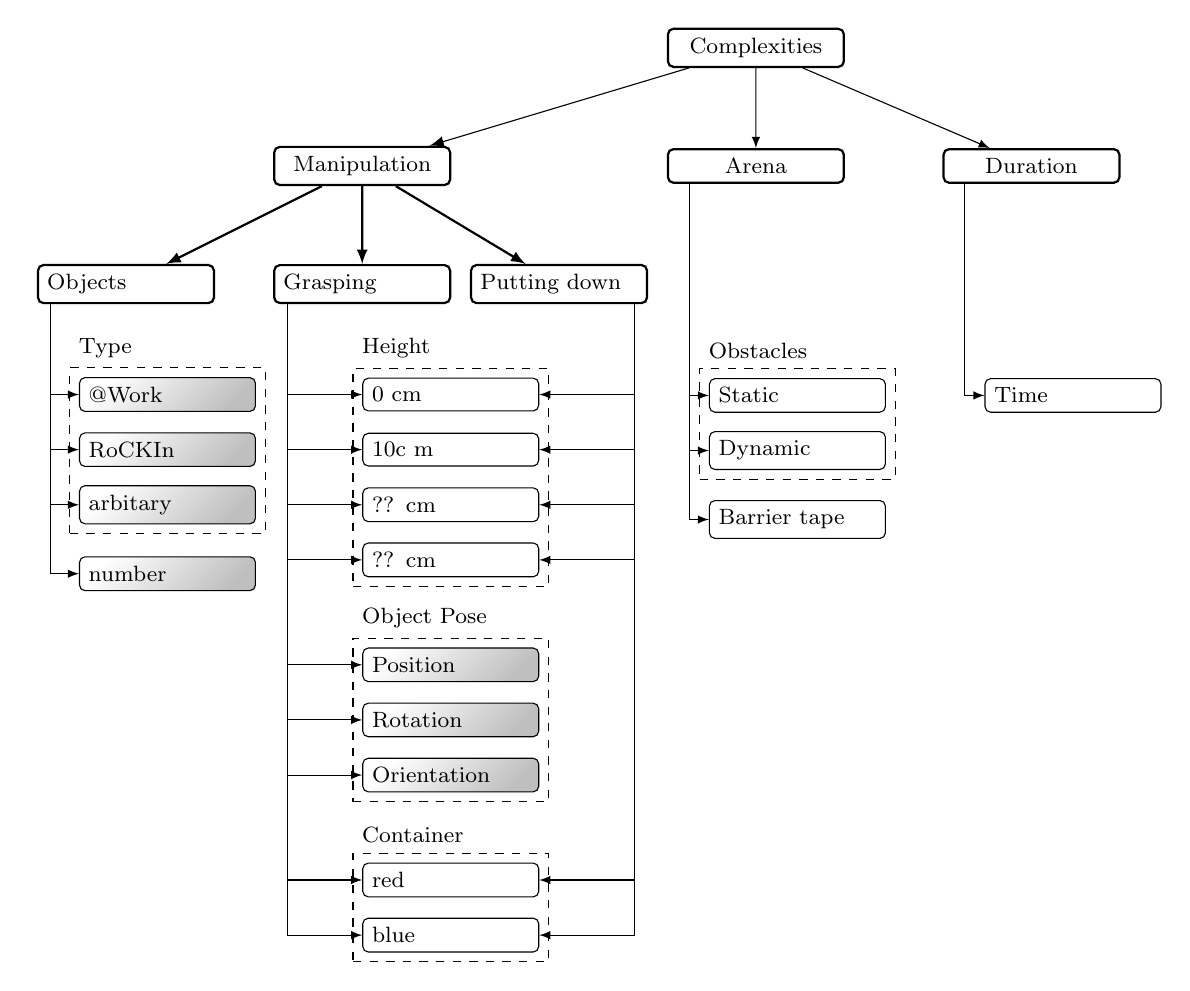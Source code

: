 \tikzset{
  basic/.style  = {draw, rectangle, thick, text width=2cm, 
	                 rounded corners=2pt, align=center},
  root/.style   =  {basic},
  level 2/.style = {basic, sibling distance=30mm},
  level 3/.style = {basic, align=left},
  level 4/.style = {basic, thin, align=left, fill = white!50, node distance = 0.7cm},
	box/.style = {draw, black, dashed}
}

\begin{tikzpicture}[
  font = \footnotesize,
  level 1/.style={sibling distance=50mm},
  edge from parent/.style={->,draw},
  >=latex]

% MAIN TREE
\node[root] {Complexities}
  child {node[level 2] (c1) {Manipulation}
       child  {node[level 3]  (OBJECTS) {Objects}}
       child {node[level 3]  (GRASPING) {Grasping} }
       child {node[level 3, xshift =-0.5cm]  (PUTTING) {Putting down} }
	}
  child {node[level 2] (ARENA) {Arena}}
	child {node[level 2, xshift=-1.5cm] (TIME) {Duration}};

%% OBJECTS
\begin{scope}[every node/.style={level 4,  top color=white!50,bottom color=gray!50,shading angle=45}]
\node [below of = OBJECTS, xshift=15pt, yshift=-20pt] (c11) {@Work};
\node [below of = c11] (c12) {RoCKIn};
\node [below of = c12] (c13) {arbitary};
\node [below of = c13, yshift=-5pt] (c14) {number};
\end{scope}

\node [box, fit = (c11) (c12) (c13)] (BOX) {};
\node at (BOX.north west) [anchor = south west] {Type};

%% GRASPING
\begin{scope}[every node/.style={level 4}]
\node [below of = GRASPING, xshift=32pt, yshift=-20pt] (c21) {0 cm};
\node [below of = c21] (c22) {10c m};
\node [below of = c22] (c23) { ?? cm};
\node [below of = c23] (c24) { ?? cm};
\node [below of = c24, top color=white!50,bottom color=gray!50,shading angle=45, yshift=-18pt] (c25) {Position};
\node [below of = c25, top color=white!50,bottom color=gray!50,shading angle=45] (c26) {Rotation};
\node [below of = c26, top color=white!50,bottom color=gray!50,shading angle=45] (c27) {Orientation};
\node [below of = c27, yshift=-18pt,] (c28) {red};
\node [below of = c28] (c29) { blue};
\end{scope}

\node [box, fit = (c21) (c22) (c23) (c24)] (BOX) {};
\node at (BOX.north west) [anchor = south west] {Height};

\node [box, fit = (c25) (c26) (c27)] (BOX) {};
\node at (BOX.north west) [anchor = south west] {Object Pose};

\node [box, fit = (c28) (c29)] (BOX) {};
\node at (BOX.north west) [anchor = south west] {Container};

%% ARENA
\begin{scope}[every node/.style={level 4}]
\node [below of = ARENA, xshift=15pt, yshift=-63pt] (c31) {Static};
\node [below of = c31] (c32) {Dynamic};
\node [below of = c32, yshift=-5pt] (c33) {Barrier tape};
\end{scope}

\node [box, fit = (c31) (c32)] (BOX) {};
\node at (BOX.north west) [anchor = south west] {Obstacles};

%% ARENA
\begin{scope}[every node/.style={level 4}]
\node [below of = TIME, xshift=15pt, yshift=-63pt] (c41) {Time};
\end{scope}

% lines from each level 1 node to every one of its "children"
 \foreach \value in {1,2,3,4}
   \draw[->, thin] (OBJECTS.195) |- (c1\value.west);

 \foreach \value in {1,...,9}
   \draw[->, thin] (GRASPING.195) |- (c2\value.west);
	
 \foreach \value in {1,...,4}
   \draw[->, thin] (PUTTING.345) |- (c2\value.east);

 \foreach \value in {8,...,9}
   \draw[->, thin] (PUTTING.345) |- (c2\value.east);
	
\foreach \value in {1,2,3}
   \draw[->, thin] (ARENA.195) |- (c3\value.west);

\foreach \value in {1}
   \draw[->, thin] (TIME.195) |- (c4\value.west);

\end{tikzpicture}
